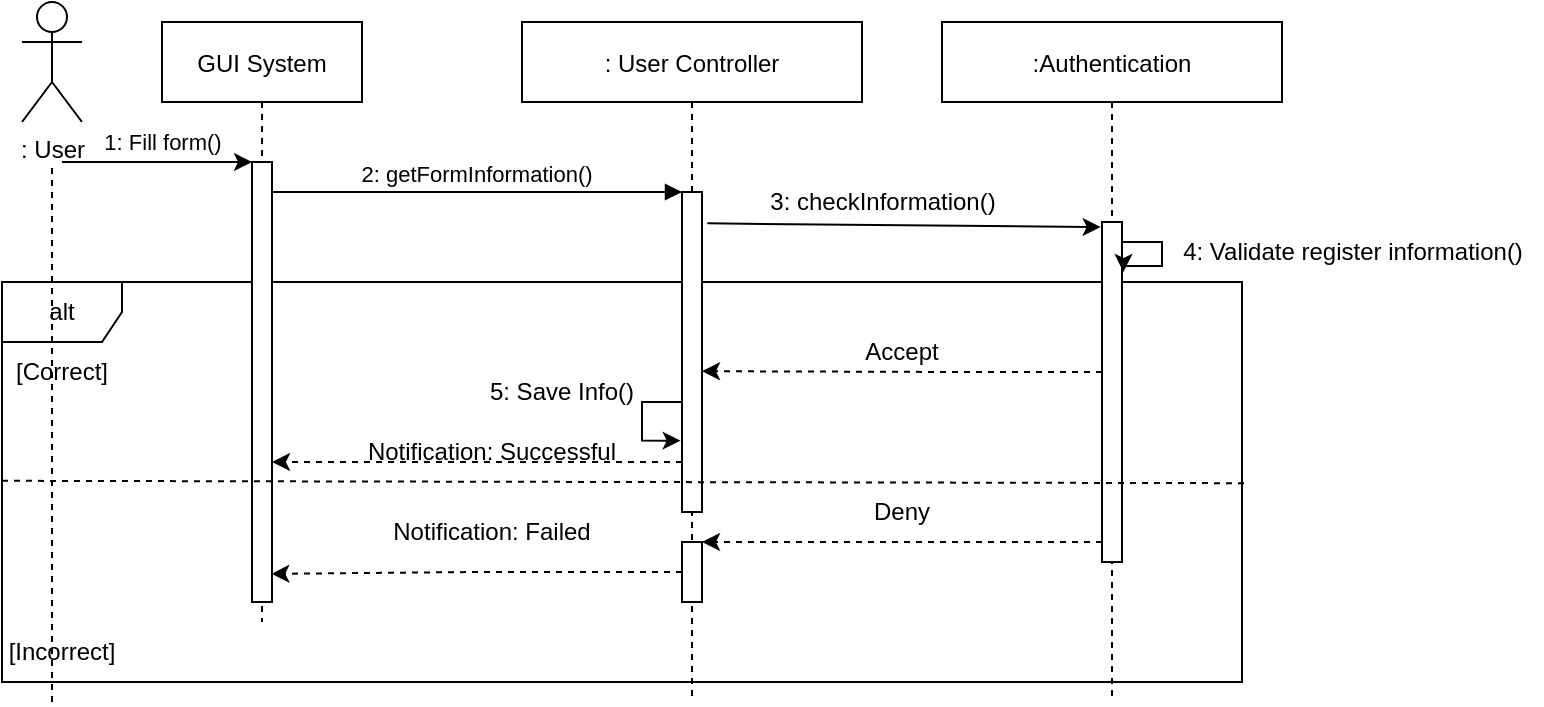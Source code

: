 <mxfile version="20.3.0" type="device"><diagram id="OiedGE9AmKxz3XtcO9y2" name="Page-1"><mxGraphModel dx="1022" dy="501" grid="1" gridSize="10" guides="1" tooltips="1" connect="1" arrows="1" fold="1" page="1" pageScale="1" pageWidth="850" pageHeight="1100" math="0" shadow="0"><root><mxCell id="0"/><mxCell id="1" parent="0"/><mxCell id="jI7l9Tkeg9H-JxR9F0RR-1" value="alt" style="shape=umlFrame;whiteSpace=wrap;html=1;" vertex="1" parent="1"><mxGeometry x="70" y="240" width="620" height="200" as="geometry"/></mxCell><mxCell id="jI7l9Tkeg9H-JxR9F0RR-2" value="GUI System" style="shape=umlLifeline;perimeter=lifelinePerimeter;container=1;collapsible=0;recursiveResize=0;rounded=0;shadow=0;strokeWidth=1;" vertex="1" parent="1"><mxGeometry x="150" y="110" width="100" height="300" as="geometry"/></mxCell><mxCell id="jI7l9Tkeg9H-JxR9F0RR-3" value="" style="points=[];perimeter=orthogonalPerimeter;rounded=0;shadow=0;strokeWidth=1;" vertex="1" parent="jI7l9Tkeg9H-JxR9F0RR-2"><mxGeometry x="45" y="70" width="10" height="220" as="geometry"/></mxCell><mxCell id="jI7l9Tkeg9H-JxR9F0RR-4" value=": User Controller" style="shape=umlLifeline;perimeter=lifelinePerimeter;container=1;collapsible=0;recursiveResize=0;rounded=0;shadow=0;strokeWidth=1;" vertex="1" parent="1"><mxGeometry x="330" y="110" width="170" height="340" as="geometry"/></mxCell><mxCell id="jI7l9Tkeg9H-JxR9F0RR-5" value="" style="points=[];perimeter=orthogonalPerimeter;rounded=0;shadow=0;strokeWidth=1;" vertex="1" parent="jI7l9Tkeg9H-JxR9F0RR-4"><mxGeometry x="80" y="85" width="10" height="160" as="geometry"/></mxCell><mxCell id="jI7l9Tkeg9H-JxR9F0RR-6" value="" style="points=[];perimeter=orthogonalPerimeter;rounded=0;shadow=0;strokeWidth=1;" vertex="1" parent="jI7l9Tkeg9H-JxR9F0RR-4"><mxGeometry x="80" y="260" width="10" height="30" as="geometry"/></mxCell><mxCell id="jI7l9Tkeg9H-JxR9F0RR-30" style="edgeStyle=orthogonalEdgeStyle;rounded=0;orthogonalLoop=1;jettySize=auto;html=1;entryX=-0.067;entryY=0.777;entryDx=0;entryDy=0;entryPerimeter=0;" edge="1" parent="jI7l9Tkeg9H-JxR9F0RR-4" source="jI7l9Tkeg9H-JxR9F0RR-5" target="jI7l9Tkeg9H-JxR9F0RR-5"><mxGeometry relative="1" as="geometry"><Array as="points"><mxPoint x="60" y="190"/><mxPoint x="60" y="209"/></Array></mxGeometry></mxCell><mxCell id="jI7l9Tkeg9H-JxR9F0RR-7" value="2: getFormInformation()" style="verticalAlign=bottom;endArrow=block;entryX=0;entryY=0;shadow=0;strokeWidth=1;" edge="1" parent="1" source="jI7l9Tkeg9H-JxR9F0RR-3" target="jI7l9Tkeg9H-JxR9F0RR-5"><mxGeometry relative="1" as="geometry"><mxPoint x="305" y="190" as="sourcePoint"/></mxGeometry></mxCell><mxCell id="jI7l9Tkeg9H-JxR9F0RR-8" value=": User" style="shape=umlActor;verticalLabelPosition=bottom;verticalAlign=top;html=1;outlineConnect=0;" vertex="1" parent="1"><mxGeometry x="80" y="100" width="30" height="60" as="geometry"/></mxCell><mxCell id="jI7l9Tkeg9H-JxR9F0RR-9" value="" style="endArrow=none;dashed=1;html=1;rounded=0;" edge="1" parent="1"><mxGeometry width="50" height="50" relative="1" as="geometry"><mxPoint x="95" y="450" as="sourcePoint"/><mxPoint x="95" y="180" as="targetPoint"/></mxGeometry></mxCell><mxCell id="jI7l9Tkeg9H-JxR9F0RR-10" value=":Authentication" style="shape=umlLifeline;perimeter=lifelinePerimeter;container=1;collapsible=0;recursiveResize=0;rounded=0;shadow=0;strokeWidth=1;" vertex="1" parent="1"><mxGeometry x="540" y="110" width="170" height="340" as="geometry"/></mxCell><mxCell id="jI7l9Tkeg9H-JxR9F0RR-11" value="" style="points=[];perimeter=orthogonalPerimeter;rounded=0;shadow=0;strokeWidth=1;" vertex="1" parent="jI7l9Tkeg9H-JxR9F0RR-10"><mxGeometry x="80" y="100" width="10" height="170" as="geometry"/></mxCell><mxCell id="jI7l9Tkeg9H-JxR9F0RR-12" style="edgeStyle=orthogonalEdgeStyle;rounded=0;orthogonalLoop=1;jettySize=auto;html=1;entryX=1.067;entryY=0.147;entryDx=0;entryDy=0;entryPerimeter=0;" edge="1" parent="jI7l9Tkeg9H-JxR9F0RR-10" source="jI7l9Tkeg9H-JxR9F0RR-11" target="jI7l9Tkeg9H-JxR9F0RR-11"><mxGeometry relative="1" as="geometry"><Array as="points"><mxPoint x="110" y="110"/><mxPoint x="110" y="122"/></Array></mxGeometry></mxCell><mxCell id="jI7l9Tkeg9H-JxR9F0RR-13" value="" style="endArrow=classic;html=1;rounded=0;" edge="1" parent="1" target="jI7l9Tkeg9H-JxR9F0RR-3"><mxGeometry width="50" height="50" relative="1" as="geometry"><mxPoint x="100" y="180" as="sourcePoint"/><mxPoint x="440" y="140" as="targetPoint"/></mxGeometry></mxCell><mxCell id="jI7l9Tkeg9H-JxR9F0RR-14" value="1: Fill form()" style="edgeLabel;html=1;align=center;verticalAlign=middle;resizable=0;points=[];" vertex="1" connectable="0" parent="jI7l9Tkeg9H-JxR9F0RR-13"><mxGeometry x="-0.354" y="1" relative="1" as="geometry"><mxPoint x="19" y="-9" as="offset"/></mxGeometry></mxCell><mxCell id="jI7l9Tkeg9H-JxR9F0RR-15" value="" style="endArrow=classic;html=1;rounded=0;entryX=-0.067;entryY=0.015;entryDx=0;entryDy=0;entryPerimeter=0;exitX=1.267;exitY=0.098;exitDx=0;exitDy=0;exitPerimeter=0;" edge="1" parent="1" source="jI7l9Tkeg9H-JxR9F0RR-5" target="jI7l9Tkeg9H-JxR9F0RR-11"><mxGeometry width="50" height="50" relative="1" as="geometry"><mxPoint x="420" y="200" as="sourcePoint"/><mxPoint x="440" y="140" as="targetPoint"/></mxGeometry></mxCell><mxCell id="jI7l9Tkeg9H-JxR9F0RR-16" value="3: checkInformation()" style="text;html=1;align=center;verticalAlign=middle;resizable=0;points=[];autosize=1;strokeColor=none;fillColor=none;" vertex="1" parent="1"><mxGeometry x="440" y="185" width="140" height="30" as="geometry"/></mxCell><mxCell id="jI7l9Tkeg9H-JxR9F0RR-17" value="" style="endArrow=none;dashed=1;html=1;rounded=0;exitX=0;exitY=0.497;exitDx=0;exitDy=0;exitPerimeter=0;entryX=1.006;entryY=0.503;entryDx=0;entryDy=0;entryPerimeter=0;" edge="1" parent="1" source="jI7l9Tkeg9H-JxR9F0RR-1" target="jI7l9Tkeg9H-JxR9F0RR-1"><mxGeometry width="50" height="50" relative="1" as="geometry"><mxPoint x="390" y="290" as="sourcePoint"/><mxPoint x="440" y="240" as="targetPoint"/></mxGeometry></mxCell><mxCell id="jI7l9Tkeg9H-JxR9F0RR-18" value="4: Validate register information()" style="text;html=1;align=center;verticalAlign=middle;resizable=0;points=[];autosize=1;strokeColor=none;fillColor=none;" vertex="1" parent="1"><mxGeometry x="650" y="210" width="190" height="30" as="geometry"/></mxCell><mxCell id="jI7l9Tkeg9H-JxR9F0RR-19" style="edgeStyle=orthogonalEdgeStyle;rounded=0;orthogonalLoop=1;jettySize=auto;html=1;entryX=1;entryY=0.56;entryDx=0;entryDy=0;entryPerimeter=0;dashed=1;" edge="1" parent="1" source="jI7l9Tkeg9H-JxR9F0RR-11" target="jI7l9Tkeg9H-JxR9F0RR-5"><mxGeometry relative="1" as="geometry"><Array as="points"><mxPoint x="550" y="285"/><mxPoint x="550" y="285"/></Array></mxGeometry></mxCell><mxCell id="jI7l9Tkeg9H-JxR9F0RR-20" value="Accept" style="text;html=1;strokeColor=none;fillColor=none;align=center;verticalAlign=middle;whiteSpace=wrap;rounded=0;" vertex="1" parent="1"><mxGeometry x="490" y="260" width="60" height="30" as="geometry"/></mxCell><mxCell id="jI7l9Tkeg9H-JxR9F0RR-21" value="[Correct]" style="text;html=1;strokeColor=none;fillColor=none;align=center;verticalAlign=middle;whiteSpace=wrap;rounded=0;" vertex="1" parent="1"><mxGeometry x="70" y="270" width="60" height="30" as="geometry"/></mxCell><mxCell id="jI7l9Tkeg9H-JxR9F0RR-22" value="[Incorrect]" style="text;html=1;strokeColor=none;fillColor=none;align=center;verticalAlign=middle;whiteSpace=wrap;rounded=0;" vertex="1" parent="1"><mxGeometry x="70" y="410" width="60" height="30" as="geometry"/></mxCell><mxCell id="jI7l9Tkeg9H-JxR9F0RR-23" style="edgeStyle=orthogonalEdgeStyle;rounded=0;orthogonalLoop=1;jettySize=auto;html=1;dashed=1;" edge="1" parent="1" source="jI7l9Tkeg9H-JxR9F0RR-5" target="jI7l9Tkeg9H-JxR9F0RR-3"><mxGeometry relative="1" as="geometry"><Array as="points"><mxPoint x="310" y="330"/><mxPoint x="310" y="330"/></Array></mxGeometry></mxCell><mxCell id="jI7l9Tkeg9H-JxR9F0RR-24" value="Notification: Successful" style="text;html=1;strokeColor=none;fillColor=none;align=center;verticalAlign=middle;whiteSpace=wrap;rounded=0;" vertex="1" parent="1"><mxGeometry x="250" y="310" width="130" height="30" as="geometry"/></mxCell><mxCell id="jI7l9Tkeg9H-JxR9F0RR-25" value="Notification: Failed" style="text;html=1;strokeColor=none;fillColor=none;align=center;verticalAlign=middle;whiteSpace=wrap;rounded=0;" vertex="1" parent="1"><mxGeometry x="250" y="350" width="130" height="30" as="geometry"/></mxCell><mxCell id="jI7l9Tkeg9H-JxR9F0RR-26" style="edgeStyle=orthogonalEdgeStyle;rounded=0;orthogonalLoop=1;jettySize=auto;html=1;dashed=1;" edge="1" parent="1" source="jI7l9Tkeg9H-JxR9F0RR-11"><mxGeometry relative="1" as="geometry"><mxPoint x="420" y="370" as="targetPoint"/><Array as="points"><mxPoint x="421" y="370"/></Array></mxGeometry></mxCell><mxCell id="jI7l9Tkeg9H-JxR9F0RR-27" value="Deny" style="text;html=1;strokeColor=none;fillColor=none;align=center;verticalAlign=middle;whiteSpace=wrap;rounded=0;" vertex="1" parent="1"><mxGeometry x="490" y="340" width="60" height="30" as="geometry"/></mxCell><mxCell id="jI7l9Tkeg9H-JxR9F0RR-28" style="edgeStyle=orthogonalEdgeStyle;rounded=0;orthogonalLoop=1;jettySize=auto;html=1;entryX=0.967;entryY=0.936;entryDx=0;entryDy=0;entryPerimeter=0;dashed=1;" edge="1" parent="1" source="jI7l9Tkeg9H-JxR9F0RR-6" target="jI7l9Tkeg9H-JxR9F0RR-3"><mxGeometry relative="1" as="geometry"/></mxCell><mxCell id="jI7l9Tkeg9H-JxR9F0RR-31" value="5: Save Info()" style="text;html=1;strokeColor=none;fillColor=none;align=center;verticalAlign=middle;whiteSpace=wrap;rounded=0;" vertex="1" parent="1"><mxGeometry x="310" y="280" width="80" height="30" as="geometry"/></mxCell></root></mxGraphModel></diagram></mxfile>